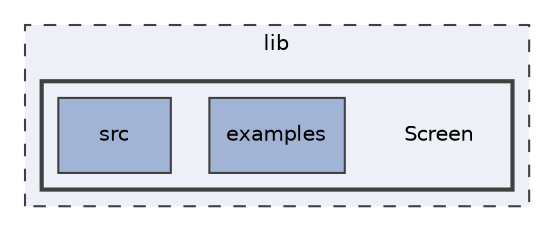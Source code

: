 digraph "lib/Screen"
{
 // LATEX_PDF_SIZE
  edge [fontname="Helvetica",fontsize="10",labelfontname="Helvetica",labelfontsize="10"];
  node [fontname="Helvetica",fontsize="10",shape=record];
  compound=true
  subgraph clusterdir_97aefd0d527b934f1d99a682da8fe6a9 {
    graph [ bgcolor="#edf0f7", pencolor="grey25", style="filled,dashed,", label="lib", fontname="Helvetica", fontsize="10", URL="dir_97aefd0d527b934f1d99a682da8fe6a9.html"]
  subgraph clusterdir_188104f805a4d69d16d5f1fe26e8f3c7 {
    graph [ bgcolor="#edf0f7", pencolor="grey25", style="filled,bold,", label="", fontname="Helvetica", fontsize="10", URL="dir_188104f805a4d69d16d5f1fe26e8f3c7.html"]
    dir_188104f805a4d69d16d5f1fe26e8f3c7 [shape=plaintext, label="Screen"];
  dir_4d6d704ec348fd4436bc086c64a63bc3 [shape=box, label="examples", style="filled,", fillcolor="#a2b4d6", color="grey25", URL="dir_4d6d704ec348fd4436bc086c64a63bc3.html"];
  dir_3d954ecfd396fcdd9b0379d964f7f377 [shape=box, label="src", style="filled,", fillcolor="#a2b4d6", color="grey25", URL="dir_3d954ecfd396fcdd9b0379d964f7f377.html"];
  }
  }
}
